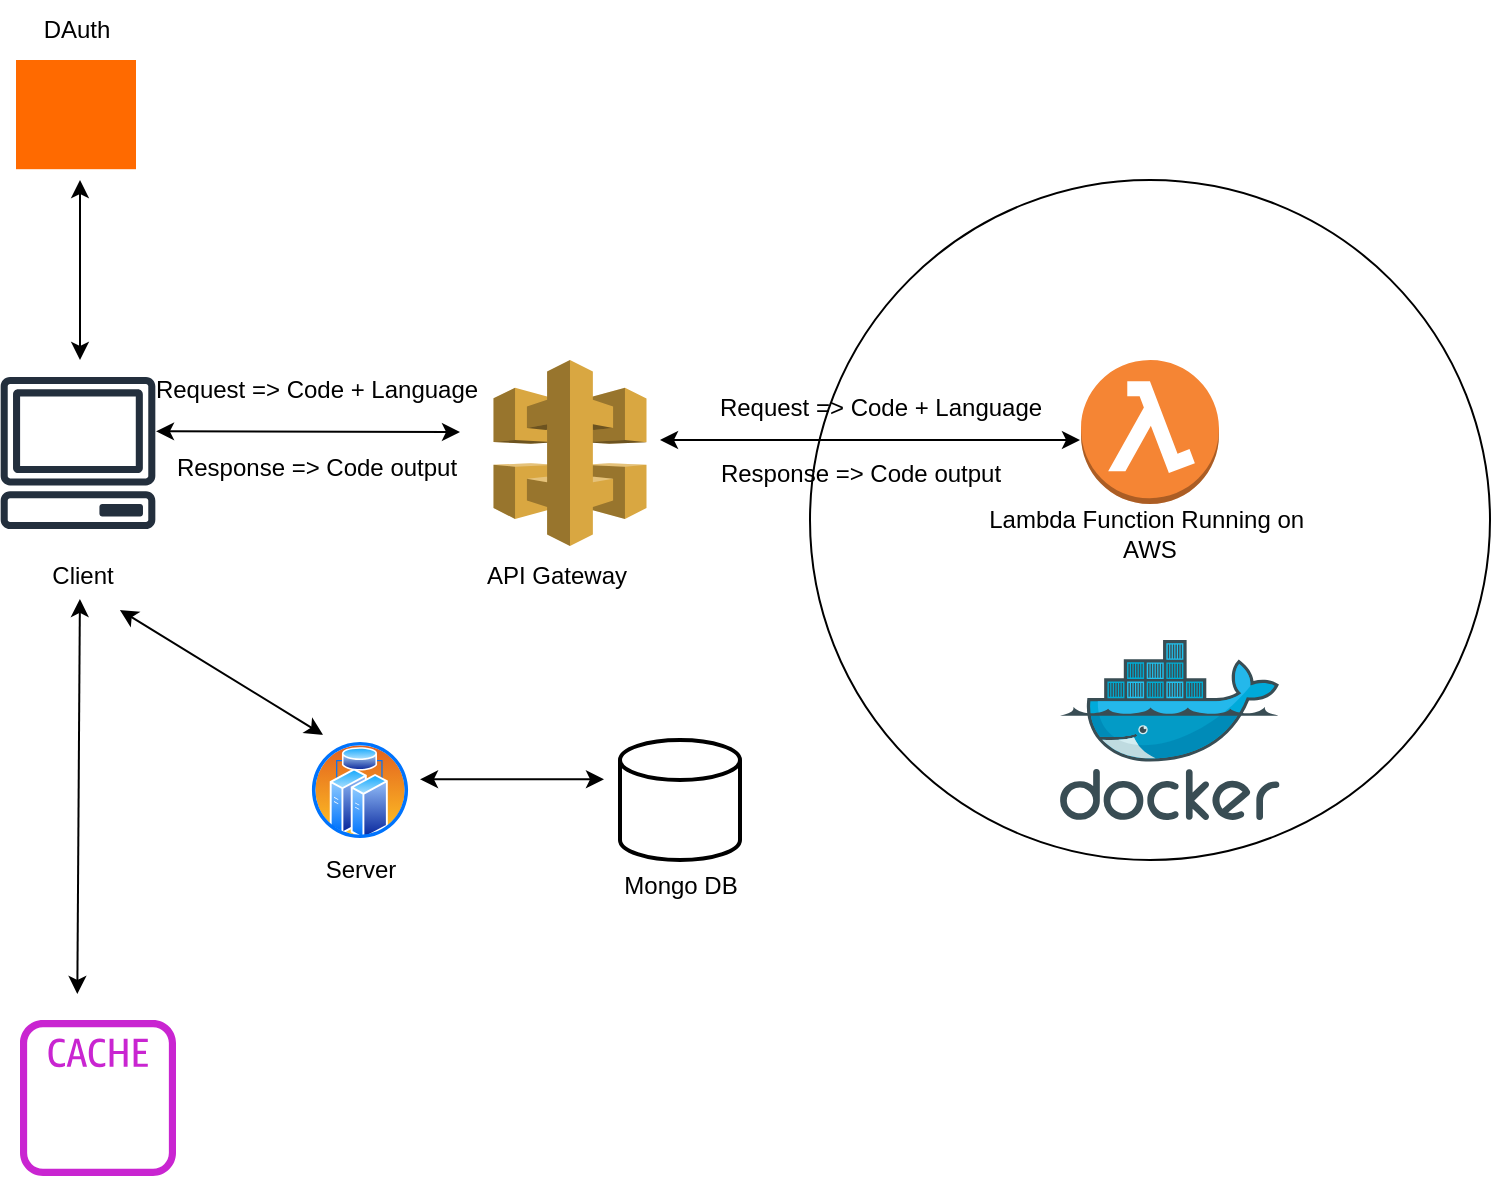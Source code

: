 <mxfile version="26.0.8">
  <diagram name="Page-1" id="u9_Md-NTKxFL0JPXrPMf">
    <mxGraphModel dx="949" dy="545" grid="1" gridSize="10" guides="1" tooltips="1" connect="1" arrows="1" fold="1" page="1" pageScale="1" pageWidth="850" pageHeight="1100" math="0" shadow="0">
      <root>
        <mxCell id="0" />
        <mxCell id="1" parent="0" />
        <mxCell id="iVeJYvW9ssngA844wOu2-4" value="&lt;div&gt;&lt;br&gt;&lt;/div&gt;&lt;div&gt;Lambda Function Running on&amp;nbsp;&lt;/div&gt;&lt;div&gt;AWS&lt;/div&gt;" style="ellipse;whiteSpace=wrap;html=1;aspect=fixed;noLabel=0;overflow=visible;" parent="1" vertex="1">
          <mxGeometry x="425" y="120" width="340" height="340" as="geometry" />
        </mxCell>
        <mxCell id="iVeJYvW9ssngA844wOu2-1" value="" style="outlineConnect=0;dashed=0;verticalLabelPosition=bottom;verticalAlign=top;align=center;html=1;shape=mxgraph.aws3.api_gateway;fillColor=#D9A741;gradientColor=none;" parent="1" vertex="1">
          <mxGeometry x="266.75" y="210" width="76.5" height="93" as="geometry" />
        </mxCell>
        <mxCell id="iVeJYvW9ssngA844wOu2-2" value="" style="outlineConnect=0;dashed=0;verticalLabelPosition=bottom;verticalAlign=top;align=center;html=1;shape=mxgraph.aws3.lambda_function;fillColor=#F58534;gradientColor=none;" parent="1" vertex="1">
          <mxGeometry x="560.5" y="210" width="69" height="72" as="geometry" />
        </mxCell>
        <mxCell id="iVeJYvW9ssngA844wOu2-3" value="" style="image;sketch=0;aspect=fixed;html=1;points=[];align=center;fontSize=12;image=img/lib/mscae/Docker.svg;" parent="1" vertex="1">
          <mxGeometry x="550" y="350" width="109.76" height="90" as="geometry" />
        </mxCell>
        <mxCell id="J74Sf37dvSkozefG90Eq-2" value="" style="endArrow=classic;startArrow=classic;html=1;rounded=0;" edge="1" parent="1">
          <mxGeometry width="50" height="50" relative="1" as="geometry">
            <mxPoint x="350" y="250" as="sourcePoint" />
            <mxPoint x="560" y="250" as="targetPoint" />
          </mxGeometry>
        </mxCell>
        <mxCell id="J74Sf37dvSkozefG90Eq-4" value="" style="sketch=0;outlineConnect=0;fontColor=#232F3E;gradientColor=none;fillColor=#232F3D;strokeColor=none;dashed=0;verticalLabelPosition=bottom;verticalAlign=top;align=center;html=1;fontSize=12;fontStyle=0;aspect=fixed;pointerEvents=1;shape=mxgraph.aws4.client;" vertex="1" parent="1">
          <mxGeometry x="20" y="218.5" width="78" height="76" as="geometry" />
        </mxCell>
        <mxCell id="J74Sf37dvSkozefG90Eq-5" value="" style="endArrow=classic;startArrow=classic;html=1;rounded=0;" edge="1" parent="1">
          <mxGeometry width="50" height="50" relative="1" as="geometry">
            <mxPoint x="98" y="245.66" as="sourcePoint" />
            <mxPoint x="250" y="246" as="targetPoint" />
          </mxGeometry>
        </mxCell>
        <mxCell id="J74Sf37dvSkozefG90Eq-6" value="Client" style="text;html=1;align=center;verticalAlign=middle;resizable=0;points=[];autosize=1;strokeColor=none;fillColor=none;" vertex="1" parent="1">
          <mxGeometry x="36" y="303" width="50" height="30" as="geometry" />
        </mxCell>
        <mxCell id="J74Sf37dvSkozefG90Eq-7" value="API Gateway" style="text;html=1;align=center;verticalAlign=middle;resizable=0;points=[];autosize=1;strokeColor=none;fillColor=none;" vertex="1" parent="1">
          <mxGeometry x="253.25" y="303" width="90" height="30" as="geometry" />
        </mxCell>
        <mxCell id="J74Sf37dvSkozefG90Eq-8" value="Request =&amp;gt; Code + Language" style="text;html=1;align=center;verticalAlign=middle;resizable=0;points=[];autosize=1;strokeColor=none;fillColor=none;" vertex="1" parent="1">
          <mxGeometry x="88" y="210" width="180" height="30" as="geometry" />
        </mxCell>
        <mxCell id="J74Sf37dvSkozefG90Eq-10" value="Request =&amp;gt; Code + Language" style="text;html=1;align=center;verticalAlign=middle;resizable=0;points=[];autosize=1;strokeColor=none;fillColor=none;" vertex="1" parent="1">
          <mxGeometry x="370" y="218.5" width="180" height="30" as="geometry" />
        </mxCell>
        <mxCell id="J74Sf37dvSkozefG90Eq-11" value="Response =&amp;gt; Code output" style="text;html=1;align=center;verticalAlign=middle;resizable=0;points=[];autosize=1;strokeColor=none;fillColor=none;" vertex="1" parent="1">
          <mxGeometry x="370" y="252" width="160" height="30" as="geometry" />
        </mxCell>
        <mxCell id="J74Sf37dvSkozefG90Eq-12" value="Response =&amp;gt; Code output" style="text;html=1;align=center;verticalAlign=middle;resizable=0;points=[];autosize=1;strokeColor=none;fillColor=none;" vertex="1" parent="1">
          <mxGeometry x="98" y="248.5" width="160" height="30" as="geometry" />
        </mxCell>
        <mxCell id="J74Sf37dvSkozefG90Eq-13" value="" style="image;aspect=fixed;perimeter=ellipsePerimeter;html=1;align=center;shadow=0;dashed=0;spacingTop=3;image=img/lib/active_directory/cluster_server.svg;" vertex="1" parent="1">
          <mxGeometry x="175" y="400" width="50" height="50" as="geometry" />
        </mxCell>
        <mxCell id="J74Sf37dvSkozefG90Eq-14" value="" style="strokeWidth=2;html=1;shape=mxgraph.flowchart.database;whiteSpace=wrap;" vertex="1" parent="1">
          <mxGeometry x="330" y="400" width="60" height="60" as="geometry" />
        </mxCell>
        <mxCell id="J74Sf37dvSkozefG90Eq-15" value="" style="endArrow=classic;startArrow=classic;html=1;rounded=0;entryX=0.479;entryY=0.883;entryDx=0;entryDy=0;entryPerimeter=0;" edge="1" parent="1" target="J74Sf37dvSkozefG90Eq-6">
          <mxGeometry width="50" height="50" relative="1" as="geometry">
            <mxPoint x="58.66" y="527" as="sourcePoint" />
            <mxPoint x="58.66" y="440" as="targetPoint" />
          </mxGeometry>
        </mxCell>
        <mxCell id="J74Sf37dvSkozefG90Eq-17" value="" style="endArrow=classic;startArrow=classic;html=1;rounded=0;" edge="1" parent="1">
          <mxGeometry width="50" height="50" relative="1" as="geometry">
            <mxPoint x="230" y="419.66" as="sourcePoint" />
            <mxPoint x="322" y="419.66" as="targetPoint" />
          </mxGeometry>
        </mxCell>
        <mxCell id="J74Sf37dvSkozefG90Eq-18" value="" style="sketch=0;outlineConnect=0;fontColor=#232F3E;gradientColor=none;fillColor=#C925D1;strokeColor=none;dashed=0;verticalLabelPosition=bottom;verticalAlign=top;align=center;html=1;fontSize=12;fontStyle=0;aspect=fixed;pointerEvents=1;shape=mxgraph.aws4.cache_node;" vertex="1" parent="1">
          <mxGeometry x="30" y="540" width="78" height="78" as="geometry" />
        </mxCell>
        <mxCell id="J74Sf37dvSkozefG90Eq-20" value="" style="endArrow=classic;startArrow=classic;html=1;rounded=0;entryX=0.879;entryY=1.067;entryDx=0;entryDy=0;entryPerimeter=0;exitX=0.13;exitY=-0.052;exitDx=0;exitDy=0;exitPerimeter=0;" edge="1" parent="1" source="J74Sf37dvSkozefG90Eq-13" target="J74Sf37dvSkozefG90Eq-6">
          <mxGeometry width="50" height="50" relative="1" as="geometry">
            <mxPoint x="98" y="420" as="sourcePoint" />
            <mxPoint x="148" y="370" as="targetPoint" />
          </mxGeometry>
        </mxCell>
        <mxCell id="J74Sf37dvSkozefG90Eq-22" value="" style="points=[];aspect=fixed;html=1;align=center;shadow=0;dashed=0;fillColor=#FF6A00;strokeColor=none;shape=mxgraph.alibaba_cloud.cloud_auth;" vertex="1" parent="1">
          <mxGeometry x="28" y="60" width="60" height="54.6" as="geometry" />
        </mxCell>
        <mxCell id="J74Sf37dvSkozefG90Eq-23" value="&lt;div&gt;DAuth&lt;/div&gt;" style="text;html=1;align=center;verticalAlign=middle;resizable=0;points=[];autosize=1;strokeColor=none;fillColor=none;" vertex="1" parent="1">
          <mxGeometry x="28" y="30" width="60" height="30" as="geometry" />
        </mxCell>
        <mxCell id="J74Sf37dvSkozefG90Eq-25" value="" style="endArrow=classic;startArrow=classic;html=1;rounded=0;" edge="1" parent="1">
          <mxGeometry width="50" height="50" relative="1" as="geometry">
            <mxPoint x="60" y="210" as="sourcePoint" />
            <mxPoint x="60" y="120" as="targetPoint" />
          </mxGeometry>
        </mxCell>
        <mxCell id="J74Sf37dvSkozefG90Eq-26" value="&lt;div&gt;Server&lt;/div&gt;" style="text;html=1;align=center;verticalAlign=middle;resizable=0;points=[];autosize=1;strokeColor=none;fillColor=none;" vertex="1" parent="1">
          <mxGeometry x="170" y="450" width="60" height="30" as="geometry" />
        </mxCell>
        <mxCell id="J74Sf37dvSkozefG90Eq-27" value="&lt;div&gt;Mongo DB&lt;/div&gt;&lt;div&gt;&lt;br&gt;&lt;/div&gt;" style="text;html=1;align=center;verticalAlign=middle;resizable=0;points=[];autosize=1;strokeColor=none;fillColor=none;" vertex="1" parent="1">
          <mxGeometry x="320" y="460" width="80" height="40" as="geometry" />
        </mxCell>
      </root>
    </mxGraphModel>
  </diagram>
</mxfile>
